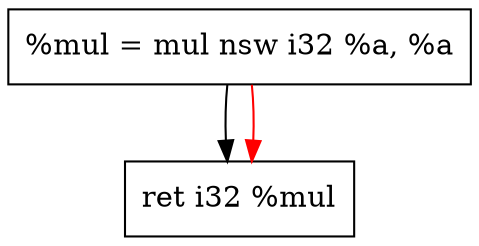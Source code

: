 digraph "CDFG for'func' function" {
	Node0x5558ba622370[shape=record, label="  %mul = mul nsw i32 %a, %a"];
	Node0x5558ba6222f8[shape=record, label="  ret i32 %mul"];
	Node0x5558ba622370 -> Node0x5558ba6222f8
edge [color=red]
	Node0x5558ba622370 -> Node0x5558ba6222f8
}
